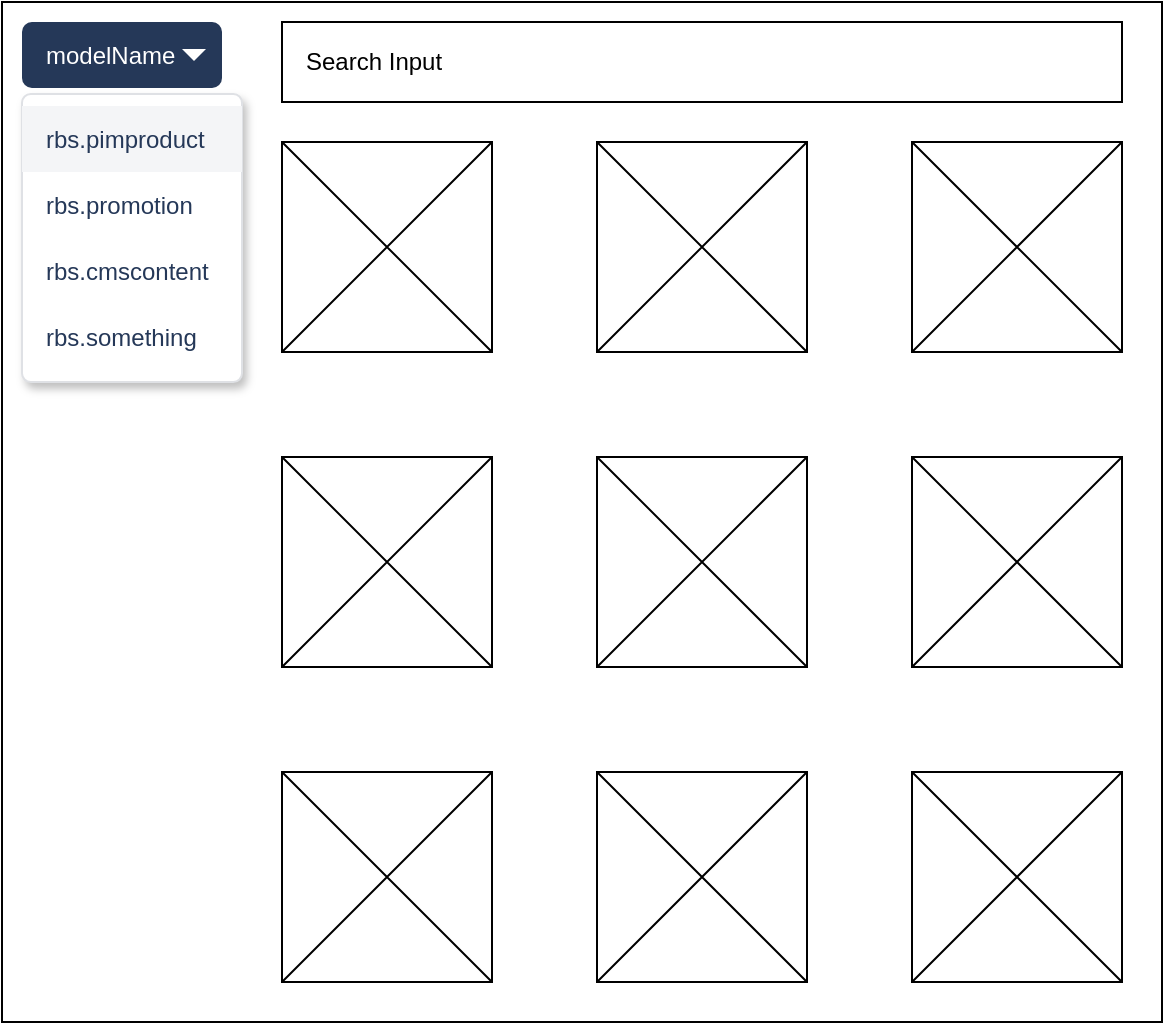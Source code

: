 <mxfile version="12.2.4" pages="1"><diagram id="WJwfGhQExsmcfn_cq8uW" name="Page-1"><mxGraphModel dx="907" dy="1142" grid="1" gridSize="10" guides="1" tooltips="1" connect="1" arrows="1" fold="1" page="1" pageScale="1" pageWidth="850" pageHeight="1100" math="0" shadow="0"><root><mxCell id="0"/><mxCell id="1" parent="0"/><mxCell id="2" value="" style="rounded=0;whiteSpace=wrap;html=1;" parent="1" vertex="1"><mxGeometry x="180" y="180" width="580" height="510" as="geometry"/></mxCell><mxCell id="4" value="modelName" style="rounded=1;fillColor=#253858;strokeColor=none;html=1;fontColor=#ffffff;align=left;fontSize=12;spacingLeft=10" parent="1" vertex="1"><mxGeometry x="190" y="190" width="100" height="33" as="geometry"/></mxCell><mxCell id="5" value="" style="shape=triangle;direction=south;fillColor=#ffffff;strokeColor=none;html=1" parent="4" vertex="1"><mxGeometry x="1" y="0.5" width="12" height="6" relative="1" as="geometry"><mxPoint x="-20" y="-3" as="offset"/></mxGeometry></mxCell><mxCell id="6" value="" style="rounded=1;fillColor=#ffffff;strokeColor=#DFE1E5;shadow=1;html=1;arcSize=4" parent="1" vertex="1"><mxGeometry x="190" y="226" width="110" height="144" as="geometry"/></mxCell><mxCell id="7" value="rbs.pimproduct" style="rounded=0;fillColor=#F4F5F7;strokeColor=none;shadow=0;html=1;align=left;fontSize=12;spacingLeft=10;fontColor=#253858;resizeWidth=1" parent="6" vertex="1"><mxGeometry width="110" height="33" relative="1" as="geometry"><mxPoint y="6" as="offset"/></mxGeometry></mxCell><mxCell id="8" value="rbs.promotion" style="rounded=0;fillColor=none;strokeColor=none;shadow=0;html=1;align=left;fontSize=12;spacingLeft=10;fontColor=#253858;resizeWidth=1" parent="6" vertex="1"><mxGeometry width="110" height="33" relative="1" as="geometry"><mxPoint y="39" as="offset"/></mxGeometry></mxCell><mxCell id="9" value="rbs.cmscontent" style="rounded=0;fillColor=none;strokeColor=none;shadow=0;html=1;align=left;fontSize=12;spacingLeft=10;fontColor=#253858;resizeWidth=1" parent="6" vertex="1"><mxGeometry width="110" height="33" relative="1" as="geometry"><mxPoint y="72" as="offset"/></mxGeometry></mxCell><mxCell id="10" value="rbs.something" style="rounded=0;fillColor=none;strokeColor=none;shadow=0;html=1;align=left;fontSize=12;spacingLeft=10;fontColor=#253858;resizeWidth=1" parent="6" vertex="1"><mxGeometry width="110" height="33" relative="1" as="geometry"><mxPoint y="105" as="offset"/></mxGeometry></mxCell><mxCell id="11" value="" style="verticalLabelPosition=bottom;verticalAlign=top;html=1;shadow=0;dashed=0;strokeWidth=1;shape=mxgraph.ios.iIconGrid;gridSize=3,3;" parent="1" vertex="1"><mxGeometry x="320" y="250" width="420" height="420" as="geometry"/></mxCell><mxCell id="13" value="" style="rounded=0;whiteSpace=wrap;html=1;" parent="1" vertex="1"><mxGeometry x="320" y="190" width="420" height="40" as="geometry"/></mxCell><mxCell id="14" value="Search Input" style="text;html=1;strokeColor=none;fillColor=none;align=left;verticalAlign=middle;whiteSpace=wrap;rounded=0;" parent="1" vertex="1"><mxGeometry x="330" y="200" width="160" height="20" as="geometry"/></mxCell></root></mxGraphModel></diagram></mxfile>